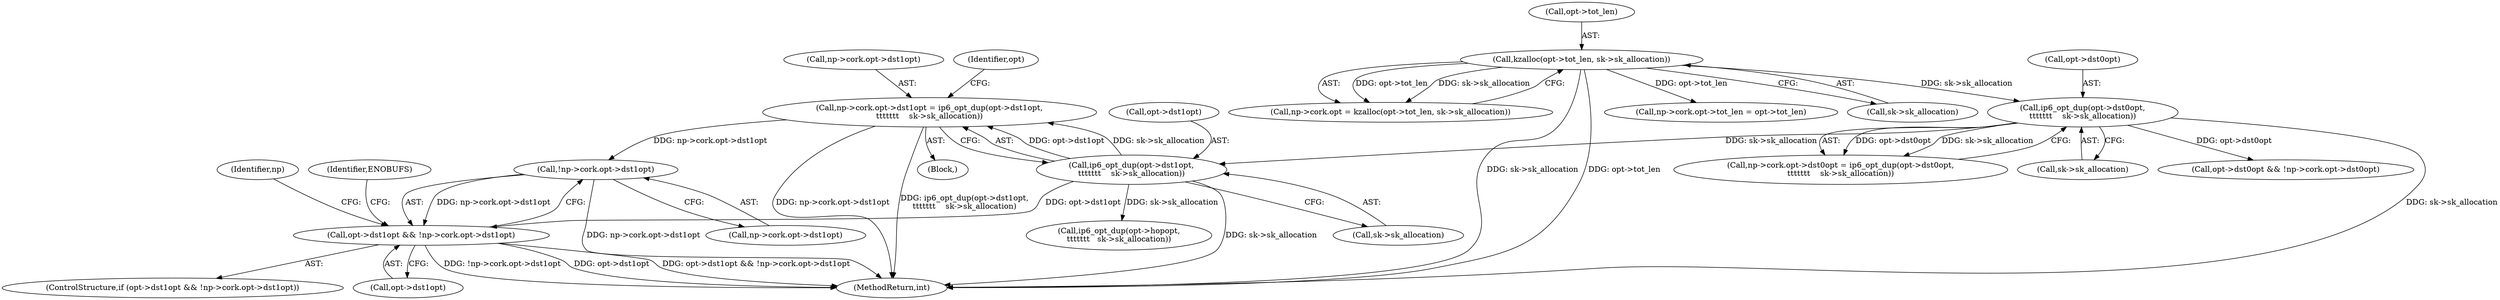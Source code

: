 digraph "0_linux_2811ebac2521ceac84f2bdae402455baa6a7fb47@pointer" {
"1000304" [label="(Call,!np->cork.opt->dst1opt)"];
"1000284" [label="(Call,np->cork.opt->dst1opt = ip6_opt_dup(opt->dst1opt,\n\t\t\t\t\t\t\t    sk->sk_allocation))"];
"1000292" [label="(Call,ip6_opt_dup(opt->dst1opt,\n\t\t\t\t\t\t\t    sk->sk_allocation))"];
"1000261" [label="(Call,ip6_opt_dup(opt->dst0opt,\n\t\t\t\t\t\t\t    sk->sk_allocation))"];
"1000201" [label="(Call,kzalloc(opt->tot_len, sk->sk_allocation))"];
"1000300" [label="(Call,opt->dst1opt && !np->cork.opt->dst1opt)"];
"1000299" [label="(ControlStructure,if (opt->dst1opt && !np->cork.opt->dst1opt))"];
"1000265" [label="(Call,sk->sk_allocation)"];
"1000285" [label="(Call,np->cork.opt->dst1opt)"];
"1000220" [label="(Call,np->cork.opt->tot_len = opt->tot_len)"];
"1000184" [label="(Block,)"];
"1001341" [label="(MethodReturn,int)"];
"1000195" [label="(Call,np->cork.opt = kzalloc(opt->tot_len, sk->sk_allocation))"];
"1000296" [label="(Call,sk->sk_allocation)"];
"1000314" [label="(Identifier,ENOBUFS)"];
"1000253" [label="(Call,np->cork.opt->dst0opt = ip6_opt_dup(opt->dst0opt,\n\t\t\t\t\t\t\t    sk->sk_allocation))"];
"1000292" [label="(Call,ip6_opt_dup(opt->dst1opt,\n\t\t\t\t\t\t\t    sk->sk_allocation))"];
"1000261" [label="(Call,ip6_opt_dup(opt->dst0opt,\n\t\t\t\t\t\t\t    sk->sk_allocation))"];
"1000269" [label="(Call,opt->dst0opt && !np->cork.opt->dst0opt)"];
"1000205" [label="(Call,sk->sk_allocation)"];
"1000201" [label="(Call,kzalloc(opt->tot_len, sk->sk_allocation))"];
"1000302" [label="(Identifier,opt)"];
"1000301" [label="(Call,opt->dst1opt)"];
"1000323" [label="(Call,ip6_opt_dup(opt->hopopt,\n\t\t\t\t\t\t\t   sk->sk_allocation))"];
"1000284" [label="(Call,np->cork.opt->dst1opt = ip6_opt_dup(opt->dst1opt,\n\t\t\t\t\t\t\t    sk->sk_allocation))"];
"1000319" [label="(Identifier,np)"];
"1000300" [label="(Call,opt->dst1opt && !np->cork.opt->dst1opt)"];
"1000293" [label="(Call,opt->dst1opt)"];
"1000304" [label="(Call,!np->cork.opt->dst1opt)"];
"1000305" [label="(Call,np->cork.opt->dst1opt)"];
"1000202" [label="(Call,opt->tot_len)"];
"1000262" [label="(Call,opt->dst0opt)"];
"1000304" -> "1000300"  [label="AST: "];
"1000304" -> "1000305"  [label="CFG: "];
"1000305" -> "1000304"  [label="AST: "];
"1000300" -> "1000304"  [label="CFG: "];
"1000304" -> "1001341"  [label="DDG: np->cork.opt->dst1opt"];
"1000304" -> "1000300"  [label="DDG: np->cork.opt->dst1opt"];
"1000284" -> "1000304"  [label="DDG: np->cork.opt->dst1opt"];
"1000284" -> "1000184"  [label="AST: "];
"1000284" -> "1000292"  [label="CFG: "];
"1000285" -> "1000284"  [label="AST: "];
"1000292" -> "1000284"  [label="AST: "];
"1000302" -> "1000284"  [label="CFG: "];
"1000284" -> "1001341"  [label="DDG: np->cork.opt->dst1opt"];
"1000284" -> "1001341"  [label="DDG: ip6_opt_dup(opt->dst1opt,\n\t\t\t\t\t\t\t    sk->sk_allocation)"];
"1000292" -> "1000284"  [label="DDG: opt->dst1opt"];
"1000292" -> "1000284"  [label="DDG: sk->sk_allocation"];
"1000292" -> "1000296"  [label="CFG: "];
"1000293" -> "1000292"  [label="AST: "];
"1000296" -> "1000292"  [label="AST: "];
"1000292" -> "1001341"  [label="DDG: sk->sk_allocation"];
"1000261" -> "1000292"  [label="DDG: sk->sk_allocation"];
"1000292" -> "1000300"  [label="DDG: opt->dst1opt"];
"1000292" -> "1000323"  [label="DDG: sk->sk_allocation"];
"1000261" -> "1000253"  [label="AST: "];
"1000261" -> "1000265"  [label="CFG: "];
"1000262" -> "1000261"  [label="AST: "];
"1000265" -> "1000261"  [label="AST: "];
"1000253" -> "1000261"  [label="CFG: "];
"1000261" -> "1001341"  [label="DDG: sk->sk_allocation"];
"1000261" -> "1000253"  [label="DDG: opt->dst0opt"];
"1000261" -> "1000253"  [label="DDG: sk->sk_allocation"];
"1000201" -> "1000261"  [label="DDG: sk->sk_allocation"];
"1000261" -> "1000269"  [label="DDG: opt->dst0opt"];
"1000201" -> "1000195"  [label="AST: "];
"1000201" -> "1000205"  [label="CFG: "];
"1000202" -> "1000201"  [label="AST: "];
"1000205" -> "1000201"  [label="AST: "];
"1000195" -> "1000201"  [label="CFG: "];
"1000201" -> "1001341"  [label="DDG: sk->sk_allocation"];
"1000201" -> "1001341"  [label="DDG: opt->tot_len"];
"1000201" -> "1000195"  [label="DDG: opt->tot_len"];
"1000201" -> "1000195"  [label="DDG: sk->sk_allocation"];
"1000201" -> "1000220"  [label="DDG: opt->tot_len"];
"1000300" -> "1000299"  [label="AST: "];
"1000300" -> "1000301"  [label="CFG: "];
"1000301" -> "1000300"  [label="AST: "];
"1000314" -> "1000300"  [label="CFG: "];
"1000319" -> "1000300"  [label="CFG: "];
"1000300" -> "1001341"  [label="DDG: !np->cork.opt->dst1opt"];
"1000300" -> "1001341"  [label="DDG: opt->dst1opt"];
"1000300" -> "1001341"  [label="DDG: opt->dst1opt && !np->cork.opt->dst1opt"];
}
